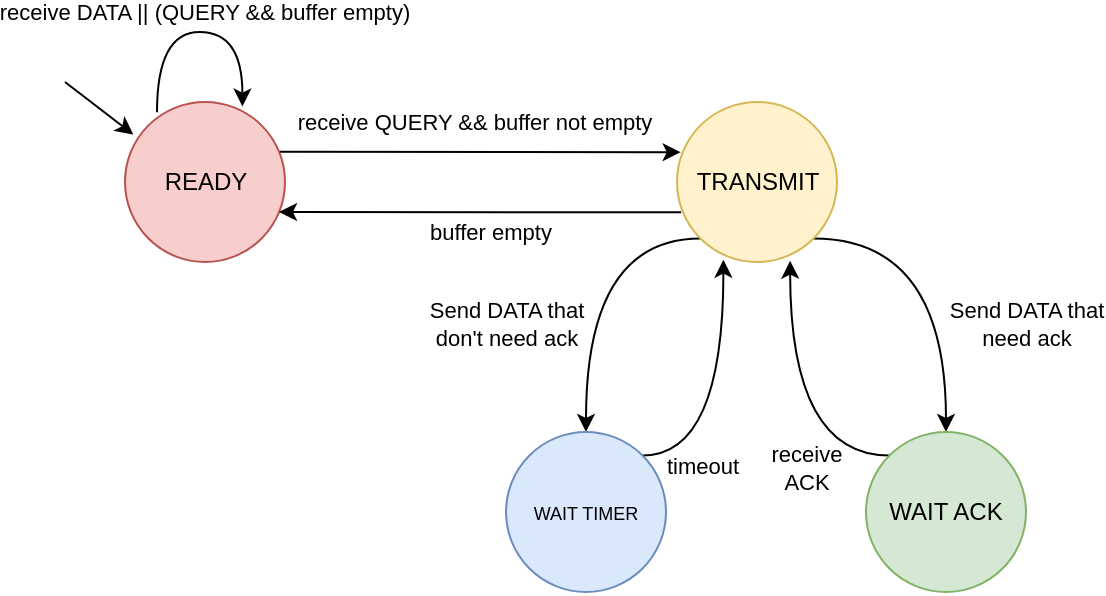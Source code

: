 <mxfile version="14.6.13" type="device"><diagram id="GYFCTJO3nMlaLhKL-Rzq" name="Page-1"><mxGraphModel dx="1673" dy="992" grid="1" gridSize="10" guides="1" tooltips="1" connect="1" arrows="1" fold="1" page="1" pageScale="1" pageWidth="827" pageHeight="1169" math="0" shadow="0"><root><mxCell id="0"/><mxCell id="1" parent="0"/><mxCell id="gT7SUoh8l-czTv4alyNw-49" style="edgeStyle=orthogonalEdgeStyle;rounded=0;orthogonalLoop=1;jettySize=auto;html=1;entryX=0.023;entryY=0.314;entryDx=0;entryDy=0;curved=1;entryPerimeter=0;exitX=0.966;exitY=0.312;exitDx=0;exitDy=0;exitPerimeter=0;" edge="1" parent="1" source="gT7SUoh8l-czTv4alyNw-38" target="gT7SUoh8l-czTv4alyNw-46"><mxGeometry relative="1" as="geometry"><mxPoint x="289.5" y="379.97" as="sourcePoint"/><mxPoint x="485.5" y="379.97" as="targetPoint"/></mxGeometry></mxCell><mxCell id="gT7SUoh8l-czTv4alyNw-50" value="receive QUERY &amp;amp;&amp;amp; buffer not empty" style="edgeLabel;html=1;align=center;verticalAlign=middle;resizable=0;points=[];" vertex="1" connectable="0" parent="gT7SUoh8l-czTv4alyNw-49"><mxGeometry x="-0.124" relative="1" as="geometry"><mxPoint x="9" y="-15" as="offset"/></mxGeometry></mxCell><mxCell id="gT7SUoh8l-czTv4alyNw-38" value="READY" style="ellipse;whiteSpace=wrap;html=1;aspect=fixed;fillColor=#f8cecc;strokeColor=#b85450;" vertex="1" parent="1"><mxGeometry x="209.5" y="354.97" width="80" height="80" as="geometry"/></mxCell><mxCell id="gT7SUoh8l-czTv4alyNw-39" value="" style="endArrow=classic;html=1;entryX=0.052;entryY=0.204;entryDx=0;entryDy=0;entryPerimeter=0;" edge="1" parent="1" target="gT7SUoh8l-czTv4alyNw-38"><mxGeometry width="50" height="50" relative="1" as="geometry"><mxPoint x="179.5" y="344.97" as="sourcePoint"/><mxPoint x="269.5" y="364.97" as="targetPoint"/></mxGeometry></mxCell><mxCell id="gT7SUoh8l-czTv4alyNw-41" style="rounded=0;orthogonalLoop=1;jettySize=auto;html=1;entryX=0.2;entryY=0.064;entryDx=0;entryDy=0;edgeStyle=orthogonalEdgeStyle;curved=1;entryPerimeter=0;exitX=0.734;exitY=0.029;exitDx=0;exitDy=0;exitPerimeter=0;endArrow=none;endFill=0;startArrow=classic;startFill=1;" edge="1" parent="1" source="gT7SUoh8l-czTv4alyNw-38" target="gT7SUoh8l-czTv4alyNw-38"><mxGeometry relative="1" as="geometry"><mxPoint x="254.5" y="348.77" as="sourcePoint"/><mxPoint x="257.38" y="309.97" as="targetPoint"/><Array as="points"><mxPoint x="268.5" y="319.97"/><mxPoint x="225.5" y="319.97"/></Array></mxGeometry></mxCell><mxCell id="gT7SUoh8l-czTv4alyNw-45" value="receive DATA || (QUERY &amp;amp;&amp;amp; buffer empty)" style="edgeLabel;html=1;align=center;verticalAlign=middle;resizable=0;points=[];" vertex="1" connectable="0" parent="gT7SUoh8l-czTv4alyNw-41"><mxGeometry x="-0.196" y="6" relative="1" as="geometry"><mxPoint x="-8" y="-16" as="offset"/></mxGeometry></mxCell><mxCell id="gT7SUoh8l-czTv4alyNw-64" style="edgeStyle=orthogonalEdgeStyle;curved=1;rounded=0;orthogonalLoop=1;jettySize=auto;html=1;exitX=1;exitY=1;exitDx=0;exitDy=0;entryX=0.5;entryY=0;entryDx=0;entryDy=0;" edge="1" parent="1" source="gT7SUoh8l-czTv4alyNw-46" target="gT7SUoh8l-czTv4alyNw-63"><mxGeometry relative="1" as="geometry"/></mxCell><mxCell id="gT7SUoh8l-czTv4alyNw-68" value="Send DATA that&lt;br&gt;need ack" style="edgeLabel;html=1;align=center;verticalAlign=middle;resizable=0;points=[];" vertex="1" connectable="0" parent="gT7SUoh8l-czTv4alyNw-64"><mxGeometry x="0.206" y="-11" relative="1" as="geometry"><mxPoint x="51" y="11" as="offset"/></mxGeometry></mxCell><mxCell id="gT7SUoh8l-czTv4alyNw-65" style="edgeStyle=orthogonalEdgeStyle;curved=1;rounded=0;orthogonalLoop=1;jettySize=auto;html=1;exitX=0;exitY=1;exitDx=0;exitDy=0;entryX=0.5;entryY=0;entryDx=0;entryDy=0;" edge="1" parent="1" source="gT7SUoh8l-czTv4alyNw-46" target="gT7SUoh8l-czTv4alyNw-62"><mxGeometry relative="1" as="geometry"/></mxCell><mxCell id="gT7SUoh8l-czTv4alyNw-69" value="Send DATA that&lt;br&gt;don't need ack" style="edgeLabel;html=1;align=center;verticalAlign=middle;resizable=0;points=[];" vertex="1" connectable="0" parent="gT7SUoh8l-czTv4alyNw-65"><mxGeometry x="0.276" y="6" relative="1" as="geometry"><mxPoint x="-46" y="2" as="offset"/></mxGeometry></mxCell><mxCell id="gT7SUoh8l-czTv4alyNw-46" value="TRANSMIT" style="ellipse;whiteSpace=wrap;html=1;aspect=fixed;fillColor=#fff2cc;strokeColor=#d6b656;" vertex="1" parent="1"><mxGeometry x="485.5" y="354.97" width="80" height="80" as="geometry"/></mxCell><mxCell id="gT7SUoh8l-czTv4alyNw-60" style="edgeStyle=orthogonalEdgeStyle;rounded=0;orthogonalLoop=1;jettySize=auto;html=1;curved=1;exitX=0.026;exitY=0.69;exitDx=0;exitDy=0;exitPerimeter=0;" edge="1" parent="1" source="gT7SUoh8l-czTv4alyNw-46"><mxGeometry relative="1" as="geometry"><mxPoint x="482.5" y="409.97" as="sourcePoint"/><mxPoint x="286.5" y="409.97" as="targetPoint"/></mxGeometry></mxCell><mxCell id="gT7SUoh8l-czTv4alyNw-61" value="buffer empty" style="edgeLabel;html=1;align=center;verticalAlign=middle;resizable=0;points=[];" vertex="1" connectable="0" parent="gT7SUoh8l-czTv4alyNw-60"><mxGeometry x="-0.124" relative="1" as="geometry"><mxPoint x="-8" y="10" as="offset"/></mxGeometry></mxCell><mxCell id="gT7SUoh8l-czTv4alyNw-66" style="edgeStyle=orthogonalEdgeStyle;curved=1;rounded=0;orthogonalLoop=1;jettySize=auto;html=1;exitX=1;exitY=0;exitDx=0;exitDy=0;entryX=0.29;entryY=0.986;entryDx=0;entryDy=0;entryPerimeter=0;" edge="1" parent="1" source="gT7SUoh8l-czTv4alyNw-62" target="gT7SUoh8l-czTv4alyNw-46"><mxGeometry relative="1" as="geometry"/></mxCell><mxCell id="gT7SUoh8l-czTv4alyNw-70" value="timeout" style="edgeLabel;html=1;align=center;verticalAlign=middle;resizable=0;points=[];" vertex="1" connectable="0" parent="gT7SUoh8l-czTv4alyNw-66"><mxGeometry x="-0.649" y="14" relative="1" as="geometry"><mxPoint x="5" y="19" as="offset"/></mxGeometry></mxCell><mxCell id="gT7SUoh8l-czTv4alyNw-62" value="&lt;font style=&quot;font-size: 9px&quot;&gt;WAIT TIMER&lt;/font&gt;" style="ellipse;whiteSpace=wrap;html=1;aspect=fixed;fillColor=#dae8fc;strokeColor=#6c8ebf;" vertex="1" parent="1"><mxGeometry x="400" y="520" width="80" height="80" as="geometry"/></mxCell><mxCell id="gT7SUoh8l-czTv4alyNw-67" style="edgeStyle=orthogonalEdgeStyle;curved=1;rounded=0;orthogonalLoop=1;jettySize=auto;html=1;exitX=0;exitY=0;exitDx=0;exitDy=0;entryX=0.707;entryY=0.992;entryDx=0;entryDy=0;entryPerimeter=0;" edge="1" parent="1" source="gT7SUoh8l-czTv4alyNw-63" target="gT7SUoh8l-czTv4alyNw-46"><mxGeometry relative="1" as="geometry"/></mxCell><mxCell id="gT7SUoh8l-czTv4alyNw-71" value="receive&lt;br&gt;ACK" style="edgeLabel;html=1;align=center;verticalAlign=middle;resizable=0;points=[];" vertex="1" connectable="0" parent="gT7SUoh8l-czTv4alyNw-67"><mxGeometry x="-0.674" y="-7" relative="1" as="geometry"><mxPoint x="-18" y="13" as="offset"/></mxGeometry></mxCell><mxCell id="gT7SUoh8l-czTv4alyNw-63" value="WAIT ACK" style="ellipse;whiteSpace=wrap;html=1;aspect=fixed;fillColor=#d5e8d4;strokeColor=#82b366;" vertex="1" parent="1"><mxGeometry x="580" y="520" width="80" height="80" as="geometry"/></mxCell></root></mxGraphModel></diagram></mxfile>